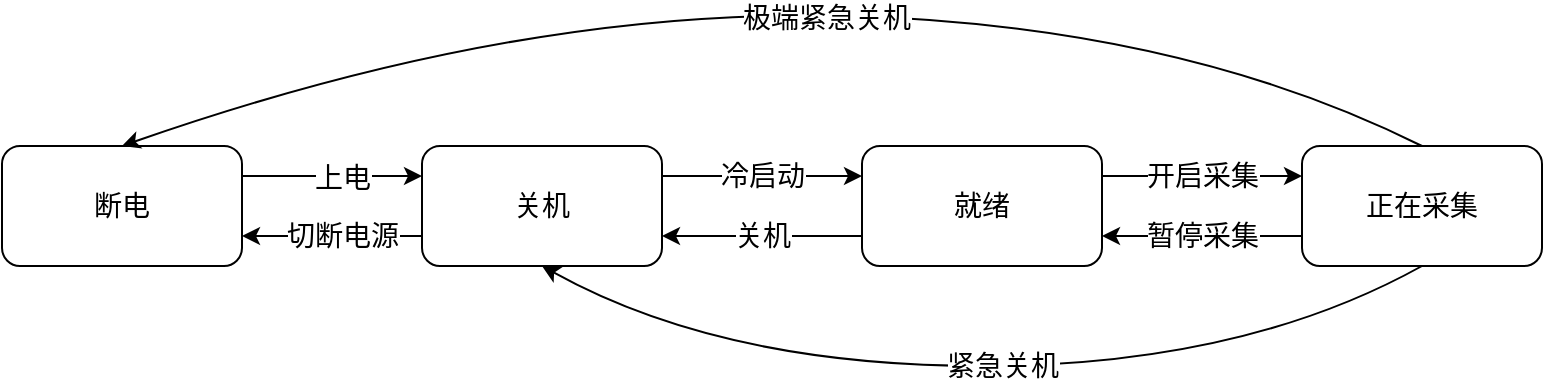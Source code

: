 <mxfile version="20.2.3" type="device"><diagram id="wdRehg1jf-h-JPtYmZkK" name="Page-1"><mxGraphModel dx="1422" dy="873" grid="1" gridSize="10" guides="1" tooltips="1" connect="1" arrows="1" fold="1" page="0" pageScale="1" pageWidth="827" pageHeight="1169" math="0" shadow="0"><root><mxCell id="0"/><mxCell id="1" parent="0"/><mxCell id="ctR81rFFxbvzlB-KDEIn-1" value="关机" style="rounded=1;whiteSpace=wrap;html=1;fontSize=14;" parent="1" vertex="1"><mxGeometry x="360" y="200" width="120" height="60" as="geometry"/></mxCell><mxCell id="ctR81rFFxbvzlB-KDEIn-2" value="断电" style="whiteSpace=wrap;html=1;rounded=1;fontSize=14;" parent="1" vertex="1"><mxGeometry x="150" y="200" width="120" height="60" as="geometry"/></mxCell><mxCell id="ctR81rFFxbvzlB-KDEIn-4" value="就绪" style="whiteSpace=wrap;html=1;rounded=1;fontSize=14;" parent="1" vertex="1"><mxGeometry x="580" y="200" width="120" height="60" as="geometry"/></mxCell><mxCell id="ctR81rFFxbvzlB-KDEIn-6" value="正在采集" style="whiteSpace=wrap;html=1;rounded=1;fontSize=14;" parent="1" vertex="1"><mxGeometry x="800" y="200" width="120" height="60" as="geometry"/></mxCell><mxCell id="ctR81rFFxbvzlB-KDEIn-9" value="开启采集" style="endArrow=classic;html=1;rounded=0;exitX=1;exitY=0.25;exitDx=0;exitDy=0;fontSize=14;entryX=0;entryY=0.25;entryDx=0;entryDy=0;" parent="1" source="ctR81rFFxbvzlB-KDEIn-4" target="ctR81rFFxbvzlB-KDEIn-6" edge="1"><mxGeometry width="50" height="50" relative="1" as="geometry"><mxPoint x="390" y="430" as="sourcePoint"/><mxPoint x="790" y="170" as="targetPoint"/></mxGeometry></mxCell><mxCell id="ctR81rFFxbvzlB-KDEIn-10" value="暂停采集" style="endArrow=classic;html=1;rounded=0;exitX=0;exitY=0.75;exitDx=0;exitDy=0;fontSize=14;entryX=1;entryY=0.75;entryDx=0;entryDy=0;" parent="1" source="ctR81rFFxbvzlB-KDEIn-6" target="ctR81rFFxbvzlB-KDEIn-4" edge="1"><mxGeometry width="50" height="50" relative="1" as="geometry"><mxPoint x="390" y="430" as="sourcePoint"/><mxPoint x="710" y="280" as="targetPoint"/></mxGeometry></mxCell><mxCell id="ctR81rFFxbvzlB-KDEIn-13" value="冷启动" style="endArrow=classic;html=1;rounded=0;exitX=1;exitY=0.25;exitDx=0;exitDy=0;entryX=0;entryY=0.25;entryDx=0;entryDy=0;fontSize=14;" parent="1" source="ctR81rFFxbvzlB-KDEIn-1" target="ctR81rFFxbvzlB-KDEIn-4" edge="1"><mxGeometry width="50" height="50" relative="1" as="geometry"><mxPoint x="390" y="430" as="sourcePoint"/><mxPoint x="440" y="380" as="targetPoint"/></mxGeometry></mxCell><mxCell id="ctR81rFFxbvzlB-KDEIn-14" value="关机" style="endArrow=classic;html=1;rounded=0;exitX=0;exitY=0.75;exitDx=0;exitDy=0;entryX=1;entryY=0.75;entryDx=0;entryDy=0;fontSize=14;" parent="1" source="ctR81rFFxbvzlB-KDEIn-4" target="ctR81rFFxbvzlB-KDEIn-1" edge="1"><mxGeometry width="50" height="50" relative="1" as="geometry"><mxPoint x="390" y="430" as="sourcePoint"/><mxPoint x="440" y="380" as="targetPoint"/></mxGeometry></mxCell><mxCell id="nDoyePhzx8p5J82JeUIX-1" value="" style="endArrow=classic;html=1;rounded=0;exitX=1;exitY=0.25;exitDx=0;exitDy=0;entryX=0;entryY=0.25;entryDx=0;entryDy=0;fontSize=14;" parent="1" source="ctR81rFFxbvzlB-KDEIn-2" target="ctR81rFFxbvzlB-KDEIn-1" edge="1"><mxGeometry width="50" height="50" relative="1" as="geometry"><mxPoint x="510" y="540" as="sourcePoint"/><mxPoint x="560" y="490" as="targetPoint"/></mxGeometry></mxCell><mxCell id="nDoyePhzx8p5J82JeUIX-2" value="上电" style="edgeLabel;html=1;align=center;verticalAlign=middle;resizable=0;points=[];fontSize=14;" parent="nDoyePhzx8p5J82JeUIX-1" vertex="1" connectable="0"><mxGeometry x="-0.356" y="-1" relative="1" as="geometry"><mxPoint x="21" as="offset"/></mxGeometry></mxCell><mxCell id="nDoyePhzx8p5J82JeUIX-3" value="" style="endArrow=classic;html=1;rounded=0;entryX=1;entryY=0.75;entryDx=0;entryDy=0;exitX=0;exitY=0.75;exitDx=0;exitDy=0;fontSize=14;" parent="1" source="ctR81rFFxbvzlB-KDEIn-1" target="ctR81rFFxbvzlB-KDEIn-2" edge="1"><mxGeometry width="50" height="50" relative="1" as="geometry"><mxPoint x="510" y="540" as="sourcePoint"/><mxPoint x="560" y="490" as="targetPoint"/></mxGeometry></mxCell><mxCell id="nDoyePhzx8p5J82JeUIX-4" value="切断电源" style="edgeLabel;html=1;align=center;verticalAlign=middle;resizable=0;points=[];fontSize=14;" parent="nDoyePhzx8p5J82JeUIX-3" vertex="1" connectable="0"><mxGeometry x="-0.378" relative="1" as="geometry"><mxPoint x="-12" as="offset"/></mxGeometry></mxCell><mxCell id="mcRtQvvQA8Nvh1wmYUSC-1" value="" style="curved=1;endArrow=classic;html=1;rounded=0;exitX=0.5;exitY=1;exitDx=0;exitDy=0;entryX=0.5;entryY=1;entryDx=0;entryDy=0;fontSize=14;" parent="1" source="ctR81rFFxbvzlB-KDEIn-6" target="ctR81rFFxbvzlB-KDEIn-1" edge="1"><mxGeometry width="50" height="50" relative="1" as="geometry"><mxPoint x="510" y="410" as="sourcePoint"/><mxPoint x="560" y="360" as="targetPoint"/><Array as="points"><mxPoint x="770" y="310"/><mxPoint x="510" y="310"/></Array></mxGeometry></mxCell><mxCell id="mcRtQvvQA8Nvh1wmYUSC-2" value="紧急关机" style="edgeLabel;html=1;align=center;verticalAlign=middle;resizable=0;points=[];fontSize=14;" parent="mcRtQvvQA8Nvh1wmYUSC-1" vertex="1" connectable="0"><mxGeometry x="-0.206" relative="1" as="geometry"><mxPoint x="-38" as="offset"/></mxGeometry></mxCell><mxCell id="mcRtQvvQA8Nvh1wmYUSC-3" value="" style="curved=1;endArrow=classic;html=1;rounded=0;exitX=0.5;exitY=0;exitDx=0;exitDy=0;entryX=0.5;entryY=0;entryDx=0;entryDy=0;fontSize=14;" parent="1" source="ctR81rFFxbvzlB-KDEIn-6" target="ctR81rFFxbvzlB-KDEIn-2" edge="1"><mxGeometry width="50" height="50" relative="1" as="geometry"><mxPoint x="510" y="410" as="sourcePoint"/><mxPoint x="560" y="360" as="targetPoint"/><Array as="points"><mxPoint x="740" y="140"/><mxPoint x="410" y="130"/></Array></mxGeometry></mxCell><mxCell id="mcRtQvvQA8Nvh1wmYUSC-4" value="极端紧急关机" style="edgeLabel;html=1;align=center;verticalAlign=middle;resizable=0;points=[];fontSize=14;" parent="mcRtQvvQA8Nvh1wmYUSC-3" vertex="1" connectable="0"><mxGeometry x="-0.076" y="1" relative="1" as="geometry"><mxPoint as="offset"/></mxGeometry></mxCell></root></mxGraphModel></diagram></mxfile>
